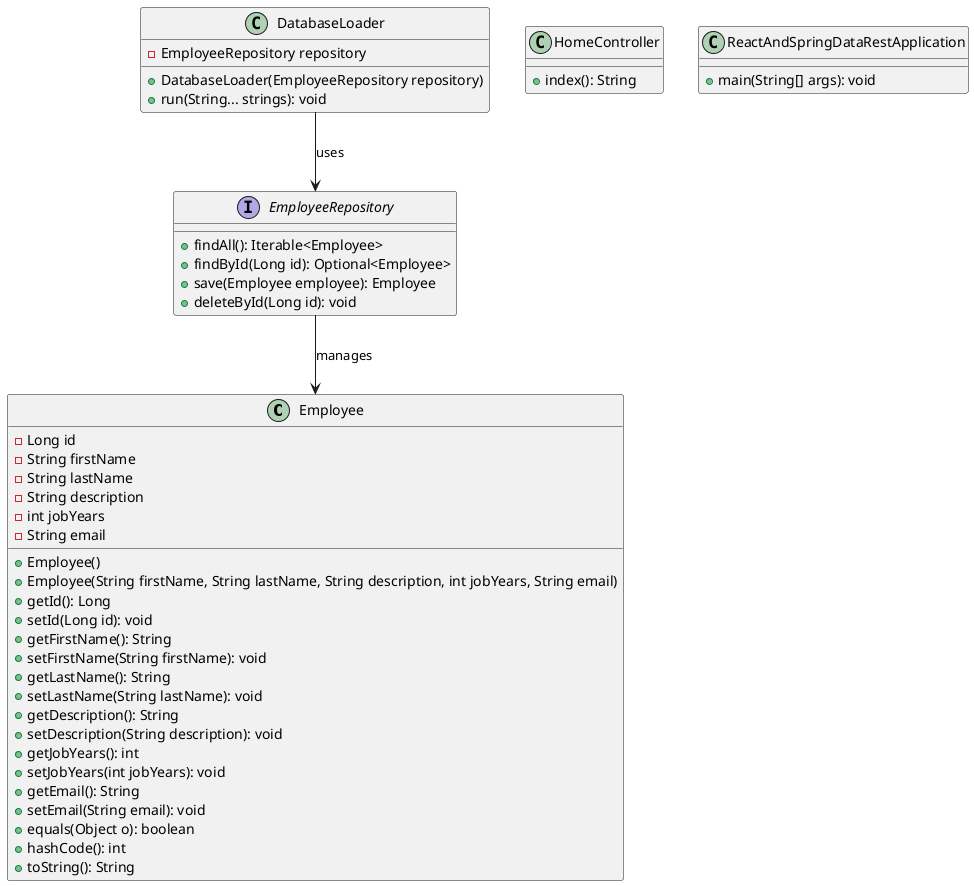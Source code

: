 @startuml Employee Management System

class Employee {
  -Long id
  -String firstName
  -String lastName
  -String description
  -int jobYears
  -String email
  +Employee()
  +Employee(String firstName, String lastName, String description, int jobYears, String email)
  +getId(): Long
  +setId(Long id): void
  +getFirstName(): String
  +setFirstName(String firstName): void
  +getLastName(): String
  +setLastName(String lastName): void
  +getDescription(): String
  +setDescription(String description): void
  +getJobYears(): int
  +setJobYears(int jobYears): void
  +getEmail(): String
  +setEmail(String email): void
  +equals(Object o): boolean
  +hashCode(): int
  +toString(): String
}

interface EmployeeRepository {
  +findAll(): Iterable<Employee>
  +findById(Long id): Optional<Employee>
  +save(Employee employee): Employee
  +deleteById(Long id): void
}

class DatabaseLoader {
  -EmployeeRepository repository
  +DatabaseLoader(EmployeeRepository repository)
  +run(String... strings): void
}

class HomeController {
  +index(): String
}

class ReactAndSpringDataRestApplication {
  +main(String[] args): void
}

DatabaseLoader --> EmployeeRepository : uses
EmployeeRepository --> Employee : manages

@enduml